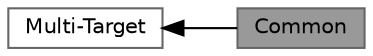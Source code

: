 digraph "Common"
{
 // LATEX_PDF_SIZE
  bgcolor="transparent";
  edge [fontname=Helvetica,fontsize=10,labelfontname=Helvetica,labelfontsize=10];
  node [fontname=Helvetica,fontsize=10,shape=box,height=0.2,width=0.4];
  rankdir=LR;
  Node2 [id="Node000002",label="Multi-Target",height=0.2,width=0.4,color="grey40", fillcolor="white", style="filled",URL="$d9/d71/group__Multi-Target.html",tooltip="Solvers which route to multiple destinations."];
  Node1 [id="Node000001",label="Common",height=0.2,width=0.4,color="gray40", fillcolor="grey60", style="filled", fontcolor="black",tooltip="General-purpose solvers."];
  Node2->Node1 [shape=plaintext, dir="back", style="solid"];
}
